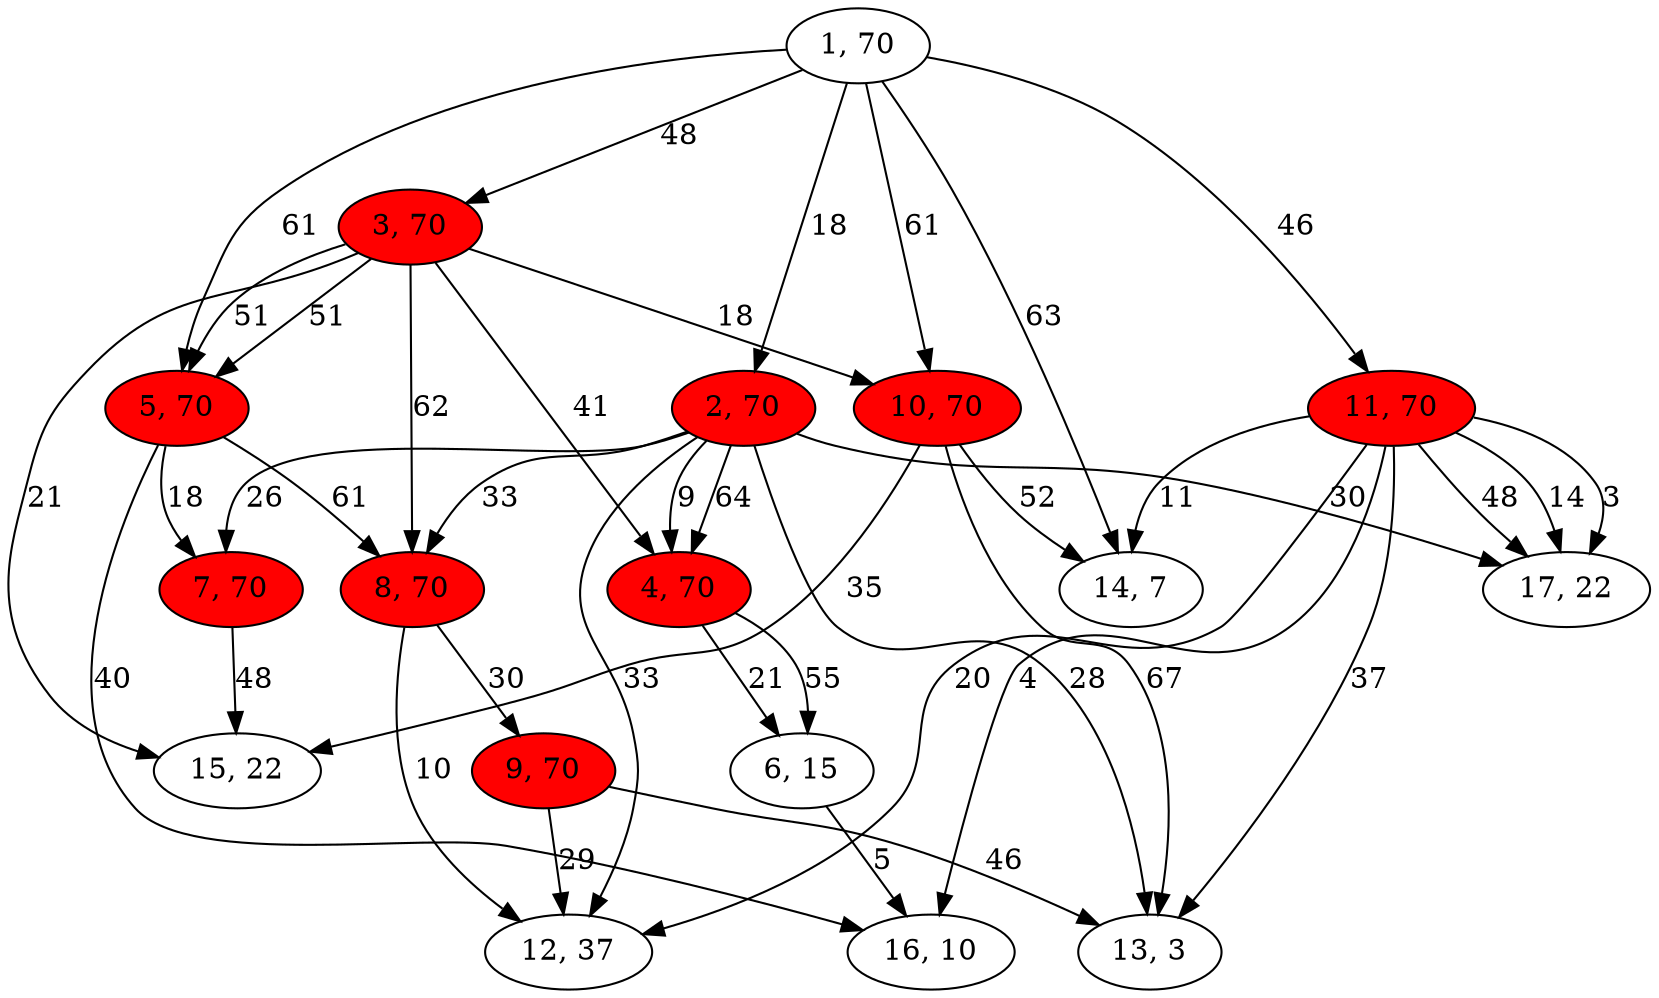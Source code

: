 digraph G{
1[label="1, 70"]
2[label="2, 70"]
3[label="3, 70"]
4[label="4, 70"]
5[label="5, 70"]
6[label="6, 15"]
7[label="7, 70"]
8[label="8, 70"]
9[label="9, 70"]
10[label="10, 70"]
11[label="11, 70"]
12[label="12, 37"]
13[label="13, 3"]
14[label="14, 7"]
15[label="15, 22"]
16[label="16, 10"]
17[label="17, 22"]
1->14[label="63"]
1->5[label="61"]
1->11[label="46"]
1->10[label="61"]
1->3[label="48"]
1->2[label="18"]
2[style = filled,fillcolor=red]
2->17[label="30"]
2->4[label="64"]
2->12[label="33"]
2->13[label="28"]
2->8[label="33"]
2->7[label="26"]
2->4[label="9"]
3[style = filled,fillcolor=red]
3->5[label="51"]
3->8[label="62"]
3->10[label="18"]
3->4[label="41"]
3->15[label="21"]
3->5[label="51"]
4[style = filled,fillcolor=red]
4->6[label="21"]
4->6[label="55"]
5[style = filled,fillcolor=red]
5->16[label="40"]
5->7[label="18"]
5->8[label="61"]
6->16[label="5"]
7[style = filled,fillcolor=red]
7->15[label="48"]
8[style = filled,fillcolor=red]
8->12[label="10"]
8->9[label="30"]
9[style = filled,fillcolor=red]
9->13[label="46"]
9->12[label="29"]
10[style = filled,fillcolor=red]
10->13[label="67"]
10->15[label="35"]
10->14[label="52"]
11[style = filled,fillcolor=red]
11->13[label="37"]
11->17[label="14"]
11->17[label="3"]
11->14[label="11"]
11->17[label="48"]
11->16[label="4"]
11->12[label="20"]
}
